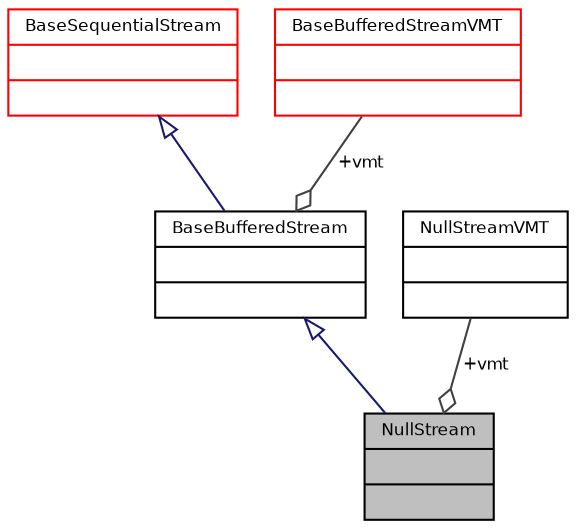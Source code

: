 digraph "NullStream"
{
  bgcolor="transparent";
  edge [fontname="Helvetica",fontsize="8",labelfontname="Helvetica",labelfontsize="8"];
  node [fontname="Helvetica",fontsize="8",shape=record];
  Node4 [label="{NullStream\n||}",height=0.2,width=0.4,color="black", fillcolor="grey75", style="filled", fontcolor="black"];
  Node5 -> Node4 [dir="back",color="midnightblue",fontsize="8",style="solid",arrowtail="onormal",fontname="Helvetica"];
  Node5 [label="{BaseBufferedStream\n||}",height=0.2,width=0.4,color="black",URL="$struct_base_buffered_stream.html",tooltip="Buffered stream class. "];
  Node6 -> Node5 [dir="back",color="midnightblue",fontsize="8",style="solid",arrowtail="onormal",fontname="Helvetica"];
  Node6 [label="{BaseSequentialStream\n||}",height=0.2,width=0.4,color="red",URL="$struct_base_sequential_stream.html",tooltip="Base stream class. "];
  Node10 -> Node5 [color="grey25",fontsize="8",style="solid",label=" +vmt" ,arrowhead="odiamond",fontname="Helvetica"];
  Node10 [label="{BaseBufferedStreamVMT\n||}",height=0.2,width=0.4,color="red",URL="$struct_base_buffered_stream_v_m_t.html",tooltip="BaseBufferedStream virtual methods table. "];
  Node11 -> Node4 [color="grey25",fontsize="8",style="solid",label=" +vmt" ,arrowhead="odiamond",fontname="Helvetica"];
  Node11 [label="{NullStreamVMT\n||}",height=0.2,width=0.4,color="black",URL="$struct_null_stream_v_m_t.html",tooltip="NullStream virtual methods table. "];
}
